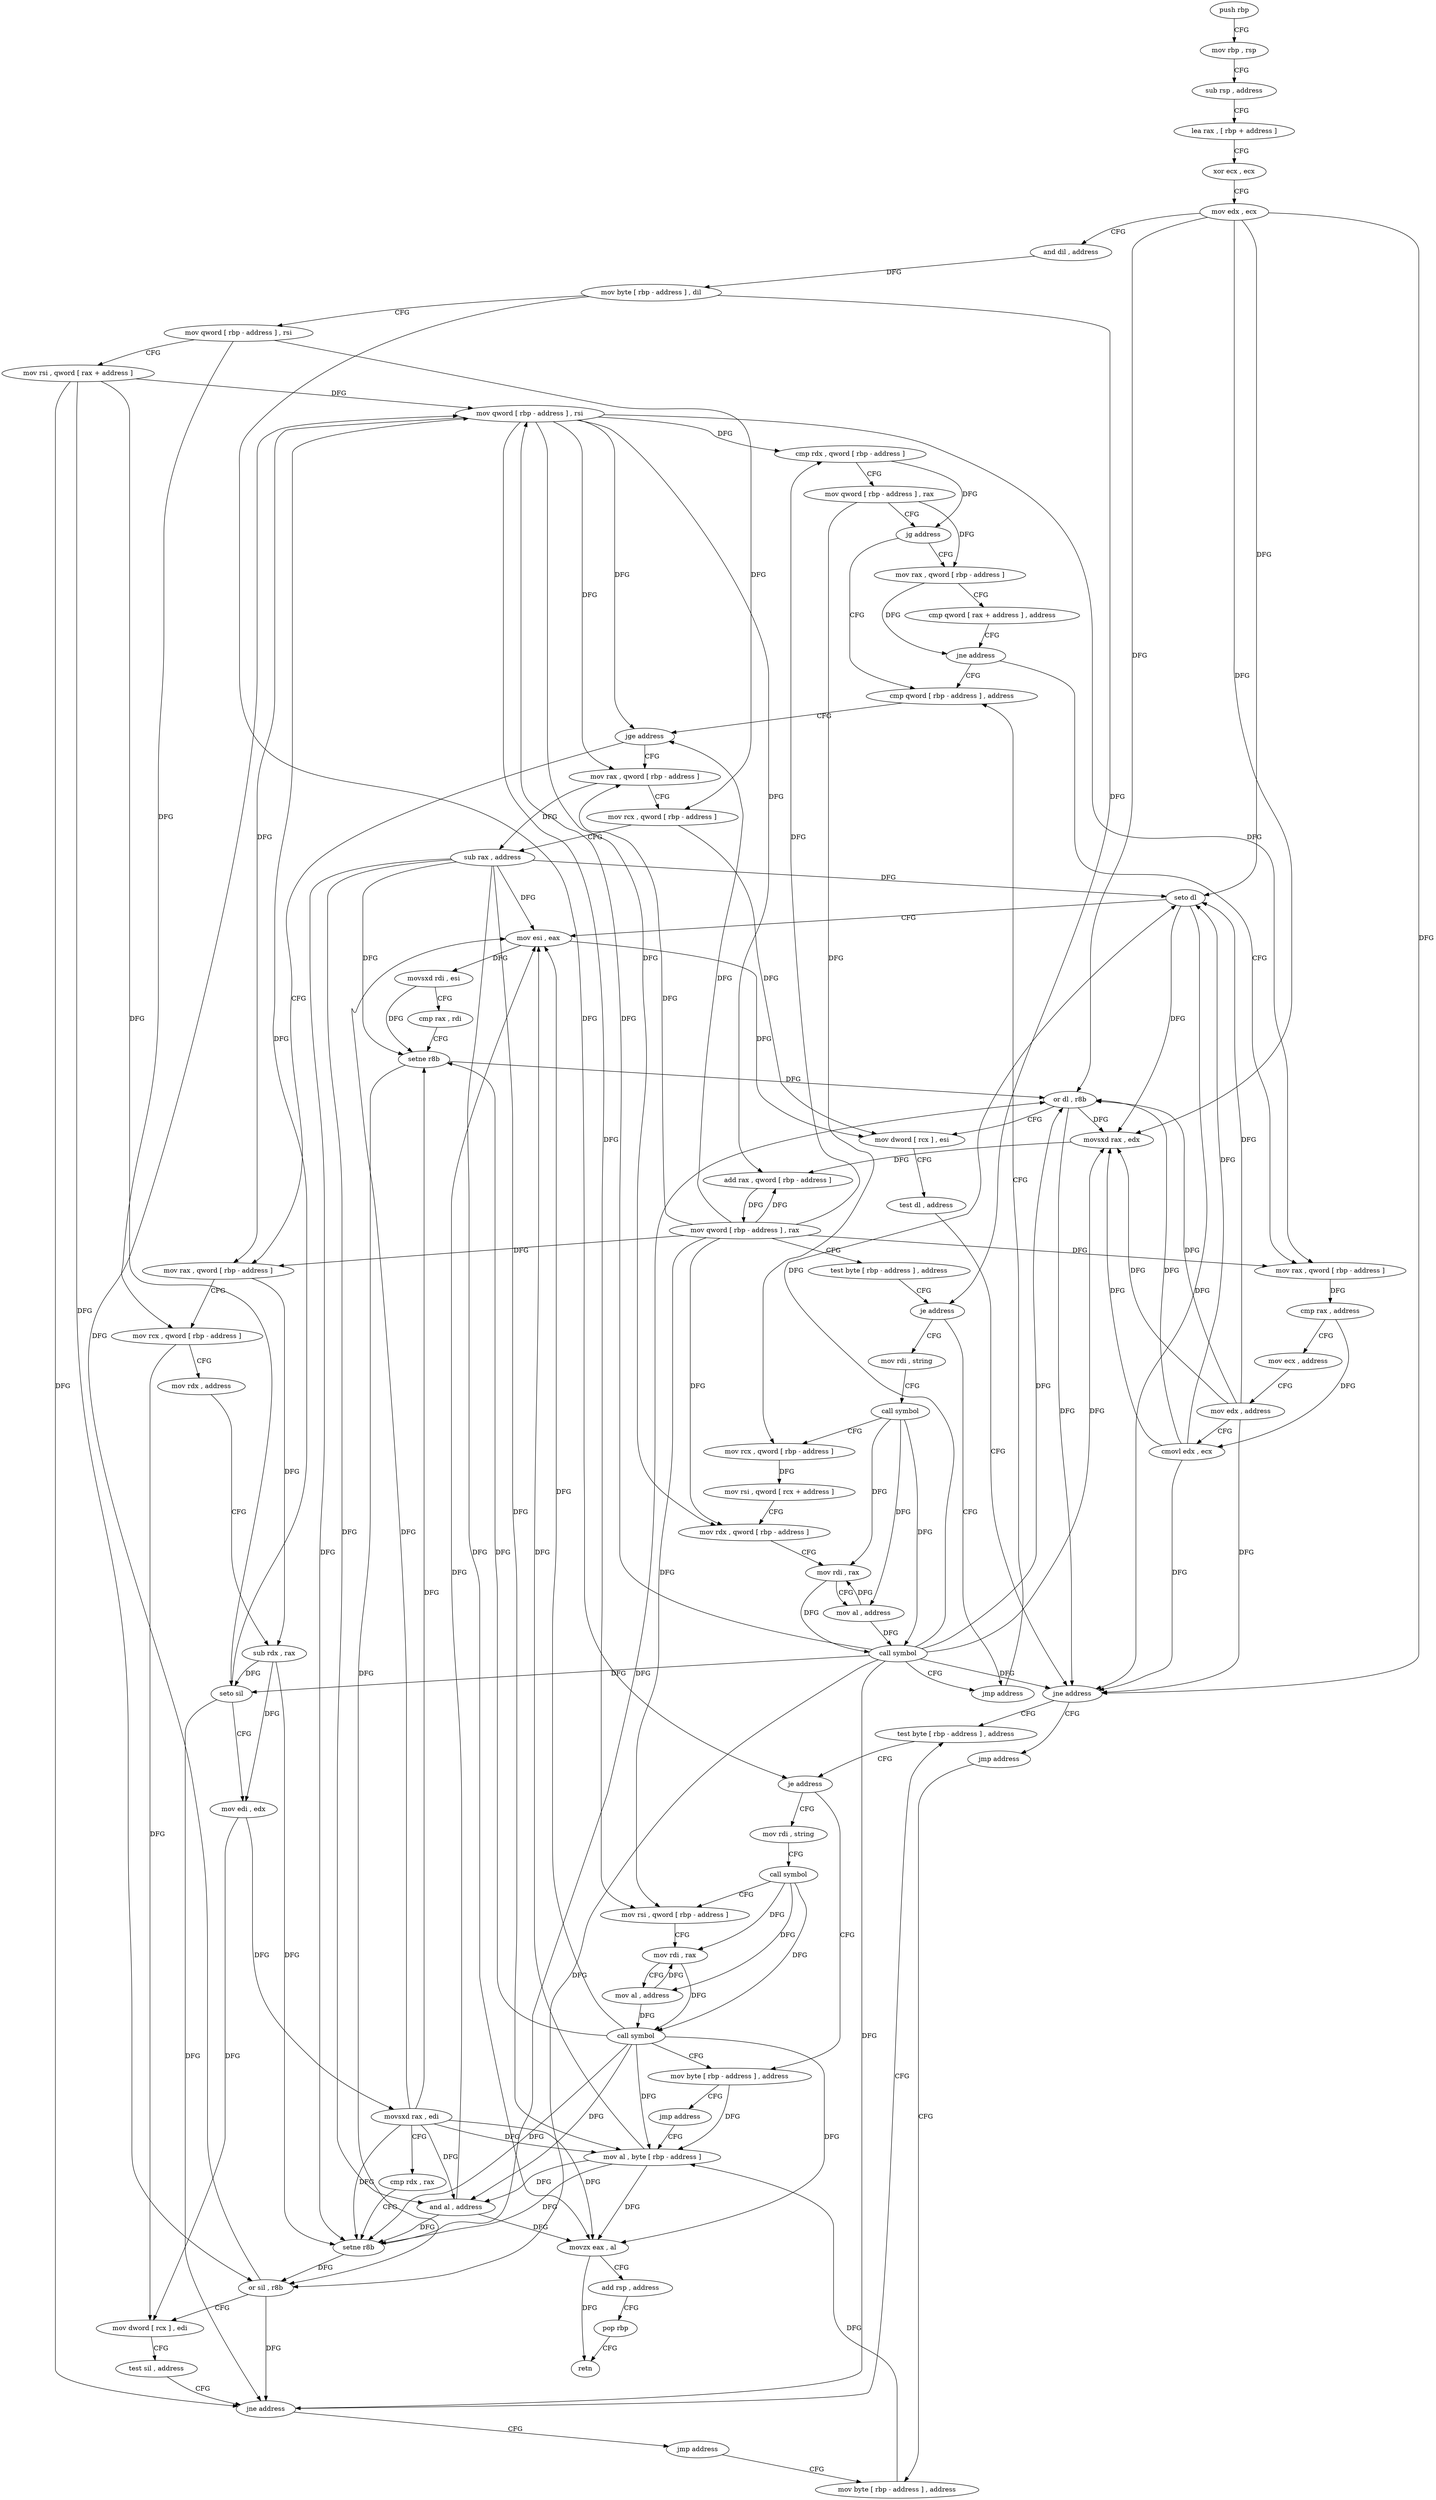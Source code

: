 digraph "func" {
"4435440" [label = "push rbp" ]
"4435441" [label = "mov rbp , rsp" ]
"4435444" [label = "sub rsp , address" ]
"4435448" [label = "lea rax , [ rbp + address ]" ]
"4435452" [label = "xor ecx , ecx" ]
"4435454" [label = "mov edx , ecx" ]
"4435456" [label = "and dil , address" ]
"4435460" [label = "mov byte [ rbp - address ] , dil" ]
"4435464" [label = "mov qword [ rbp - address ] , rsi" ]
"4435468" [label = "mov rsi , qword [ rax + address ]" ]
"4435472" [label = "mov qword [ rbp - address ] , rsi" ]
"4435476" [label = "cmp rdx , qword [ rbp - address ]" ]
"4435480" [label = "mov qword [ rbp - address ] , rax" ]
"4435484" [label = "jg address" ]
"4435589" [label = "cmp qword [ rbp - address ] , address" ]
"4435490" [label = "mov rax , qword [ rbp - address ]" ]
"4435594" [label = "jge address" ]
"4435654" [label = "mov rax , qword [ rbp - address ]" ]
"4435600" [label = "mov rax , qword [ rbp - address ]" ]
"4435494" [label = "cmp qword [ rax + address ] , address" ]
"4435499" [label = "jne address" ]
"4435505" [label = "mov rax , qword [ rbp - address ]" ]
"4435658" [label = "mov rcx , qword [ rbp - address ]" ]
"4435662" [label = "sub rax , address" ]
"4435668" [label = "seto dl" ]
"4435671" [label = "mov esi , eax" ]
"4435673" [label = "movsxd rdi , esi" ]
"4435676" [label = "cmp rax , rdi" ]
"4435679" [label = "setne r8b" ]
"4435683" [label = "or dl , r8b" ]
"4435686" [label = "mov dword [ rcx ] , esi" ]
"4435688" [label = "test dl , address" ]
"4435691" [label = "jne address" ]
"4435702" [label = "test byte [ rbp - address ] , address" ]
"4435697" [label = "jmp address" ]
"4435604" [label = "mov rcx , qword [ rbp - address ]" ]
"4435608" [label = "mov rdx , address" ]
"4435615" [label = "sub rdx , rax" ]
"4435618" [label = "seto sil" ]
"4435622" [label = "mov edi , edx" ]
"4435624" [label = "movsxd rax , edi" ]
"4435627" [label = "cmp rdx , rax" ]
"4435630" [label = "setne r8b" ]
"4435634" [label = "or sil , r8b" ]
"4435637" [label = "mov dword [ rcx ] , edi" ]
"4435639" [label = "test sil , address" ]
"4435643" [label = "jne address" ]
"4435649" [label = "jmp address" ]
"4435509" [label = "cmp rax , address" ]
"4435513" [label = "mov ecx , address" ]
"4435518" [label = "mov edx , address" ]
"4435523" [label = "cmovl edx , ecx" ]
"4435526" [label = "movsxd rax , edx" ]
"4435529" [label = "add rax , qword [ rbp - address ]" ]
"4435533" [label = "mov qword [ rbp - address ] , rax" ]
"4435537" [label = "test byte [ rbp - address ] , address" ]
"4435541" [label = "je address" ]
"4435584" [label = "jmp address" ]
"4435547" [label = "mov rdi , string" ]
"4435706" [label = "je address" ]
"4435741" [label = "mov byte [ rbp - address ] , address" ]
"4435712" [label = "mov rdi , string" ]
"4435750" [label = "mov byte [ rbp - address ] , address" ]
"4435557" [label = "call symbol" ]
"4435562" [label = "mov rcx , qword [ rbp - address ]" ]
"4435566" [label = "mov rsi , qword [ rcx + address ]" ]
"4435570" [label = "mov rdx , qword [ rbp - address ]" ]
"4435574" [label = "mov rdi , rax" ]
"4435577" [label = "mov al , address" ]
"4435579" [label = "call symbol" ]
"4435745" [label = "jmp address" ]
"4435754" [label = "mov al , byte [ rbp - address ]" ]
"4435722" [label = "call symbol" ]
"4435727" [label = "mov rsi , qword [ rbp - address ]" ]
"4435731" [label = "mov rdi , rax" ]
"4435734" [label = "mov al , address" ]
"4435736" [label = "call symbol" ]
"4435757" [label = "and al , address" ]
"4435759" [label = "movzx eax , al" ]
"4435762" [label = "add rsp , address" ]
"4435766" [label = "pop rbp" ]
"4435767" [label = "retn" ]
"4435440" -> "4435441" [ label = "CFG" ]
"4435441" -> "4435444" [ label = "CFG" ]
"4435444" -> "4435448" [ label = "CFG" ]
"4435448" -> "4435452" [ label = "CFG" ]
"4435452" -> "4435454" [ label = "CFG" ]
"4435454" -> "4435456" [ label = "CFG" ]
"4435454" -> "4435668" [ label = "DFG" ]
"4435454" -> "4435683" [ label = "DFG" ]
"4435454" -> "4435691" [ label = "DFG" ]
"4435454" -> "4435526" [ label = "DFG" ]
"4435456" -> "4435460" [ label = "DFG" ]
"4435460" -> "4435464" [ label = "CFG" ]
"4435460" -> "4435706" [ label = "DFG" ]
"4435460" -> "4435541" [ label = "DFG" ]
"4435464" -> "4435468" [ label = "CFG" ]
"4435464" -> "4435658" [ label = "DFG" ]
"4435464" -> "4435604" [ label = "DFG" ]
"4435468" -> "4435472" [ label = "DFG" ]
"4435468" -> "4435618" [ label = "DFG" ]
"4435468" -> "4435634" [ label = "DFG" ]
"4435468" -> "4435643" [ label = "DFG" ]
"4435472" -> "4435476" [ label = "DFG" ]
"4435472" -> "4435594" [ label = "DFG" ]
"4435472" -> "4435654" [ label = "DFG" ]
"4435472" -> "4435600" [ label = "DFG" ]
"4435472" -> "4435505" [ label = "DFG" ]
"4435472" -> "4435529" [ label = "DFG" ]
"4435472" -> "4435727" [ label = "DFG" ]
"4435472" -> "4435570" [ label = "DFG" ]
"4435476" -> "4435480" [ label = "CFG" ]
"4435476" -> "4435484" [ label = "DFG" ]
"4435480" -> "4435484" [ label = "CFG" ]
"4435480" -> "4435490" [ label = "DFG" ]
"4435480" -> "4435562" [ label = "DFG" ]
"4435484" -> "4435589" [ label = "CFG" ]
"4435484" -> "4435490" [ label = "CFG" ]
"4435589" -> "4435594" [ label = "CFG" ]
"4435490" -> "4435494" [ label = "CFG" ]
"4435490" -> "4435499" [ label = "DFG" ]
"4435594" -> "4435654" [ label = "CFG" ]
"4435594" -> "4435600" [ label = "CFG" ]
"4435654" -> "4435658" [ label = "CFG" ]
"4435654" -> "4435662" [ label = "DFG" ]
"4435600" -> "4435604" [ label = "CFG" ]
"4435600" -> "4435615" [ label = "DFG" ]
"4435494" -> "4435499" [ label = "CFG" ]
"4435499" -> "4435589" [ label = "CFG" ]
"4435499" -> "4435505" [ label = "CFG" ]
"4435505" -> "4435509" [ label = "DFG" ]
"4435658" -> "4435662" [ label = "CFG" ]
"4435658" -> "4435686" [ label = "DFG" ]
"4435662" -> "4435668" [ label = "DFG" ]
"4435662" -> "4435671" [ label = "DFG" ]
"4435662" -> "4435679" [ label = "DFG" ]
"4435662" -> "4435630" [ label = "DFG" ]
"4435662" -> "4435754" [ label = "DFG" ]
"4435662" -> "4435757" [ label = "DFG" ]
"4435662" -> "4435759" [ label = "DFG" ]
"4435668" -> "4435671" [ label = "CFG" ]
"4435668" -> "4435691" [ label = "DFG" ]
"4435668" -> "4435526" [ label = "DFG" ]
"4435671" -> "4435673" [ label = "DFG" ]
"4435671" -> "4435686" [ label = "DFG" ]
"4435673" -> "4435676" [ label = "CFG" ]
"4435673" -> "4435679" [ label = "DFG" ]
"4435676" -> "4435679" [ label = "CFG" ]
"4435679" -> "4435683" [ label = "DFG" ]
"4435679" -> "4435634" [ label = "DFG" ]
"4435683" -> "4435686" [ label = "CFG" ]
"4435683" -> "4435691" [ label = "DFG" ]
"4435683" -> "4435526" [ label = "DFG" ]
"4435686" -> "4435688" [ label = "CFG" ]
"4435688" -> "4435691" [ label = "CFG" ]
"4435691" -> "4435702" [ label = "CFG" ]
"4435691" -> "4435697" [ label = "CFG" ]
"4435702" -> "4435706" [ label = "CFG" ]
"4435697" -> "4435750" [ label = "CFG" ]
"4435604" -> "4435608" [ label = "CFG" ]
"4435604" -> "4435637" [ label = "DFG" ]
"4435608" -> "4435615" [ label = "CFG" ]
"4435615" -> "4435618" [ label = "DFG" ]
"4435615" -> "4435622" [ label = "DFG" ]
"4435615" -> "4435630" [ label = "DFG" ]
"4435618" -> "4435622" [ label = "CFG" ]
"4435618" -> "4435472" [ label = "DFG" ]
"4435618" -> "4435643" [ label = "DFG" ]
"4435622" -> "4435624" [ label = "DFG" ]
"4435622" -> "4435637" [ label = "DFG" ]
"4435624" -> "4435627" [ label = "CFG" ]
"4435624" -> "4435671" [ label = "DFG" ]
"4435624" -> "4435679" [ label = "DFG" ]
"4435624" -> "4435630" [ label = "DFG" ]
"4435624" -> "4435754" [ label = "DFG" ]
"4435624" -> "4435757" [ label = "DFG" ]
"4435624" -> "4435759" [ label = "DFG" ]
"4435627" -> "4435630" [ label = "CFG" ]
"4435630" -> "4435634" [ label = "DFG" ]
"4435630" -> "4435683" [ label = "DFG" ]
"4435634" -> "4435637" [ label = "CFG" ]
"4435634" -> "4435472" [ label = "DFG" ]
"4435634" -> "4435643" [ label = "DFG" ]
"4435637" -> "4435639" [ label = "CFG" ]
"4435639" -> "4435643" [ label = "CFG" ]
"4435643" -> "4435702" [ label = "CFG" ]
"4435643" -> "4435649" [ label = "CFG" ]
"4435649" -> "4435750" [ label = "CFG" ]
"4435509" -> "4435513" [ label = "CFG" ]
"4435509" -> "4435523" [ label = "DFG" ]
"4435513" -> "4435518" [ label = "CFG" ]
"4435518" -> "4435523" [ label = "CFG" ]
"4435518" -> "4435691" [ label = "DFG" ]
"4435518" -> "4435668" [ label = "DFG" ]
"4435518" -> "4435683" [ label = "DFG" ]
"4435518" -> "4435526" [ label = "DFG" ]
"4435523" -> "4435526" [ label = "DFG" ]
"4435523" -> "4435691" [ label = "DFG" ]
"4435523" -> "4435668" [ label = "DFG" ]
"4435523" -> "4435683" [ label = "DFG" ]
"4435526" -> "4435529" [ label = "DFG" ]
"4435529" -> "4435533" [ label = "DFG" ]
"4435533" -> "4435537" [ label = "CFG" ]
"4435533" -> "4435476" [ label = "DFG" ]
"4435533" -> "4435594" [ label = "DFG" ]
"4435533" -> "4435654" [ label = "DFG" ]
"4435533" -> "4435600" [ label = "DFG" ]
"4435533" -> "4435505" [ label = "DFG" ]
"4435533" -> "4435529" [ label = "DFG" ]
"4435533" -> "4435727" [ label = "DFG" ]
"4435533" -> "4435570" [ label = "DFG" ]
"4435537" -> "4435541" [ label = "CFG" ]
"4435541" -> "4435584" [ label = "CFG" ]
"4435541" -> "4435547" [ label = "CFG" ]
"4435584" -> "4435589" [ label = "CFG" ]
"4435547" -> "4435557" [ label = "CFG" ]
"4435706" -> "4435741" [ label = "CFG" ]
"4435706" -> "4435712" [ label = "CFG" ]
"4435741" -> "4435745" [ label = "CFG" ]
"4435741" -> "4435754" [ label = "DFG" ]
"4435712" -> "4435722" [ label = "CFG" ]
"4435750" -> "4435754" [ label = "DFG" ]
"4435557" -> "4435562" [ label = "CFG" ]
"4435557" -> "4435574" [ label = "DFG" ]
"4435557" -> "4435577" [ label = "DFG" ]
"4435557" -> "4435579" [ label = "DFG" ]
"4435562" -> "4435566" [ label = "DFG" ]
"4435566" -> "4435570" [ label = "CFG" ]
"4435570" -> "4435574" [ label = "CFG" ]
"4435574" -> "4435577" [ label = "CFG" ]
"4435574" -> "4435579" [ label = "DFG" ]
"4435577" -> "4435579" [ label = "DFG" ]
"4435577" -> "4435574" [ label = "DFG" ]
"4435579" -> "4435584" [ label = "CFG" ]
"4435579" -> "4435472" [ label = "DFG" ]
"4435579" -> "4435683" [ label = "DFG" ]
"4435579" -> "4435691" [ label = "DFG" ]
"4435579" -> "4435634" [ label = "DFG" ]
"4435579" -> "4435643" [ label = "DFG" ]
"4435579" -> "4435526" [ label = "DFG" ]
"4435579" -> "4435668" [ label = "DFG" ]
"4435579" -> "4435618" [ label = "DFG" ]
"4435745" -> "4435754" [ label = "CFG" ]
"4435754" -> "4435757" [ label = "DFG" ]
"4435754" -> "4435671" [ label = "DFG" ]
"4435754" -> "4435630" [ label = "DFG" ]
"4435754" -> "4435759" [ label = "DFG" ]
"4435722" -> "4435727" [ label = "CFG" ]
"4435722" -> "4435731" [ label = "DFG" ]
"4435722" -> "4435734" [ label = "DFG" ]
"4435722" -> "4435736" [ label = "DFG" ]
"4435727" -> "4435731" [ label = "CFG" ]
"4435731" -> "4435734" [ label = "CFG" ]
"4435731" -> "4435736" [ label = "DFG" ]
"4435734" -> "4435736" [ label = "DFG" ]
"4435734" -> "4435731" [ label = "DFG" ]
"4435736" -> "4435741" [ label = "CFG" ]
"4435736" -> "4435671" [ label = "DFG" ]
"4435736" -> "4435630" [ label = "DFG" ]
"4435736" -> "4435679" [ label = "DFG" ]
"4435736" -> "4435754" [ label = "DFG" ]
"4435736" -> "4435757" [ label = "DFG" ]
"4435736" -> "4435759" [ label = "DFG" ]
"4435757" -> "4435759" [ label = "DFG" ]
"4435757" -> "4435671" [ label = "DFG" ]
"4435757" -> "4435630" [ label = "DFG" ]
"4435759" -> "4435762" [ label = "CFG" ]
"4435759" -> "4435767" [ label = "DFG" ]
"4435762" -> "4435766" [ label = "CFG" ]
"4435766" -> "4435767" [ label = "CFG" ]
}

